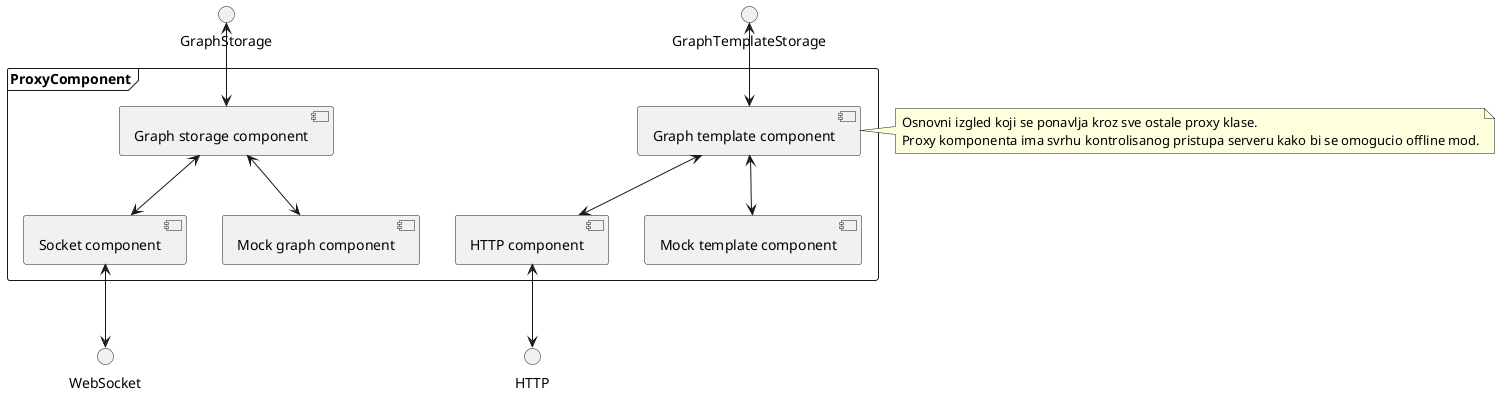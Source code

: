 @startuml
skinparam componentStyle uml2

interface "GraphStorage" as GS
interface "GraphTemplateStorage" as GTS
interface "WebSocket" as WS
interface "HTTP" as HTTP

frame ProxyComponent {
  [Graph storage component] as GSC
  [Graph template component] as GTC
  [Socket component] as SC
  [HTTP component] as HC
  [Mock graph component] as MGC
  [Mock template component] as MTC
}

GS <-down-> GSC
GSC <-down-> SC
GSC <-down-> MGC
SC <-down-> WS

GTS <-down-> GTC
GTC <-down-> HC
GTC <-down-> MTC
HC <-down-> HTTP

note right of GTC
 Osnovni izgled koji se ponavlja kroz sve ostale proxy klase.
 Proxy komponenta ima svrhu kontrolisanog pristupa serveru kako bi se omogucio offline mod.
end note

@enduml
